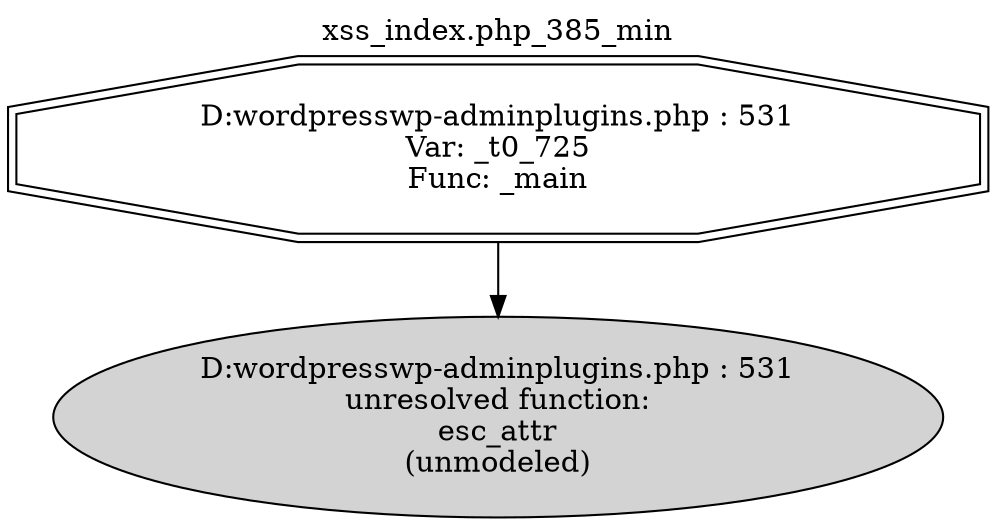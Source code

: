 digraph cfg {
  label="xss_index.php_385_min";
  labelloc=t;
  n1 [shape=doubleoctagon, label="D:\wordpress\wp-admin\plugins.php : 531\nVar: _t0_725\nFunc: _main\n"];
  n2 [shape=ellipse, label="D:\wordpress\wp-admin\plugins.php : 531\nunresolved function:\nesc_attr\n(unmodeled)\n",style=filled];
  n1 -> n2;
}
